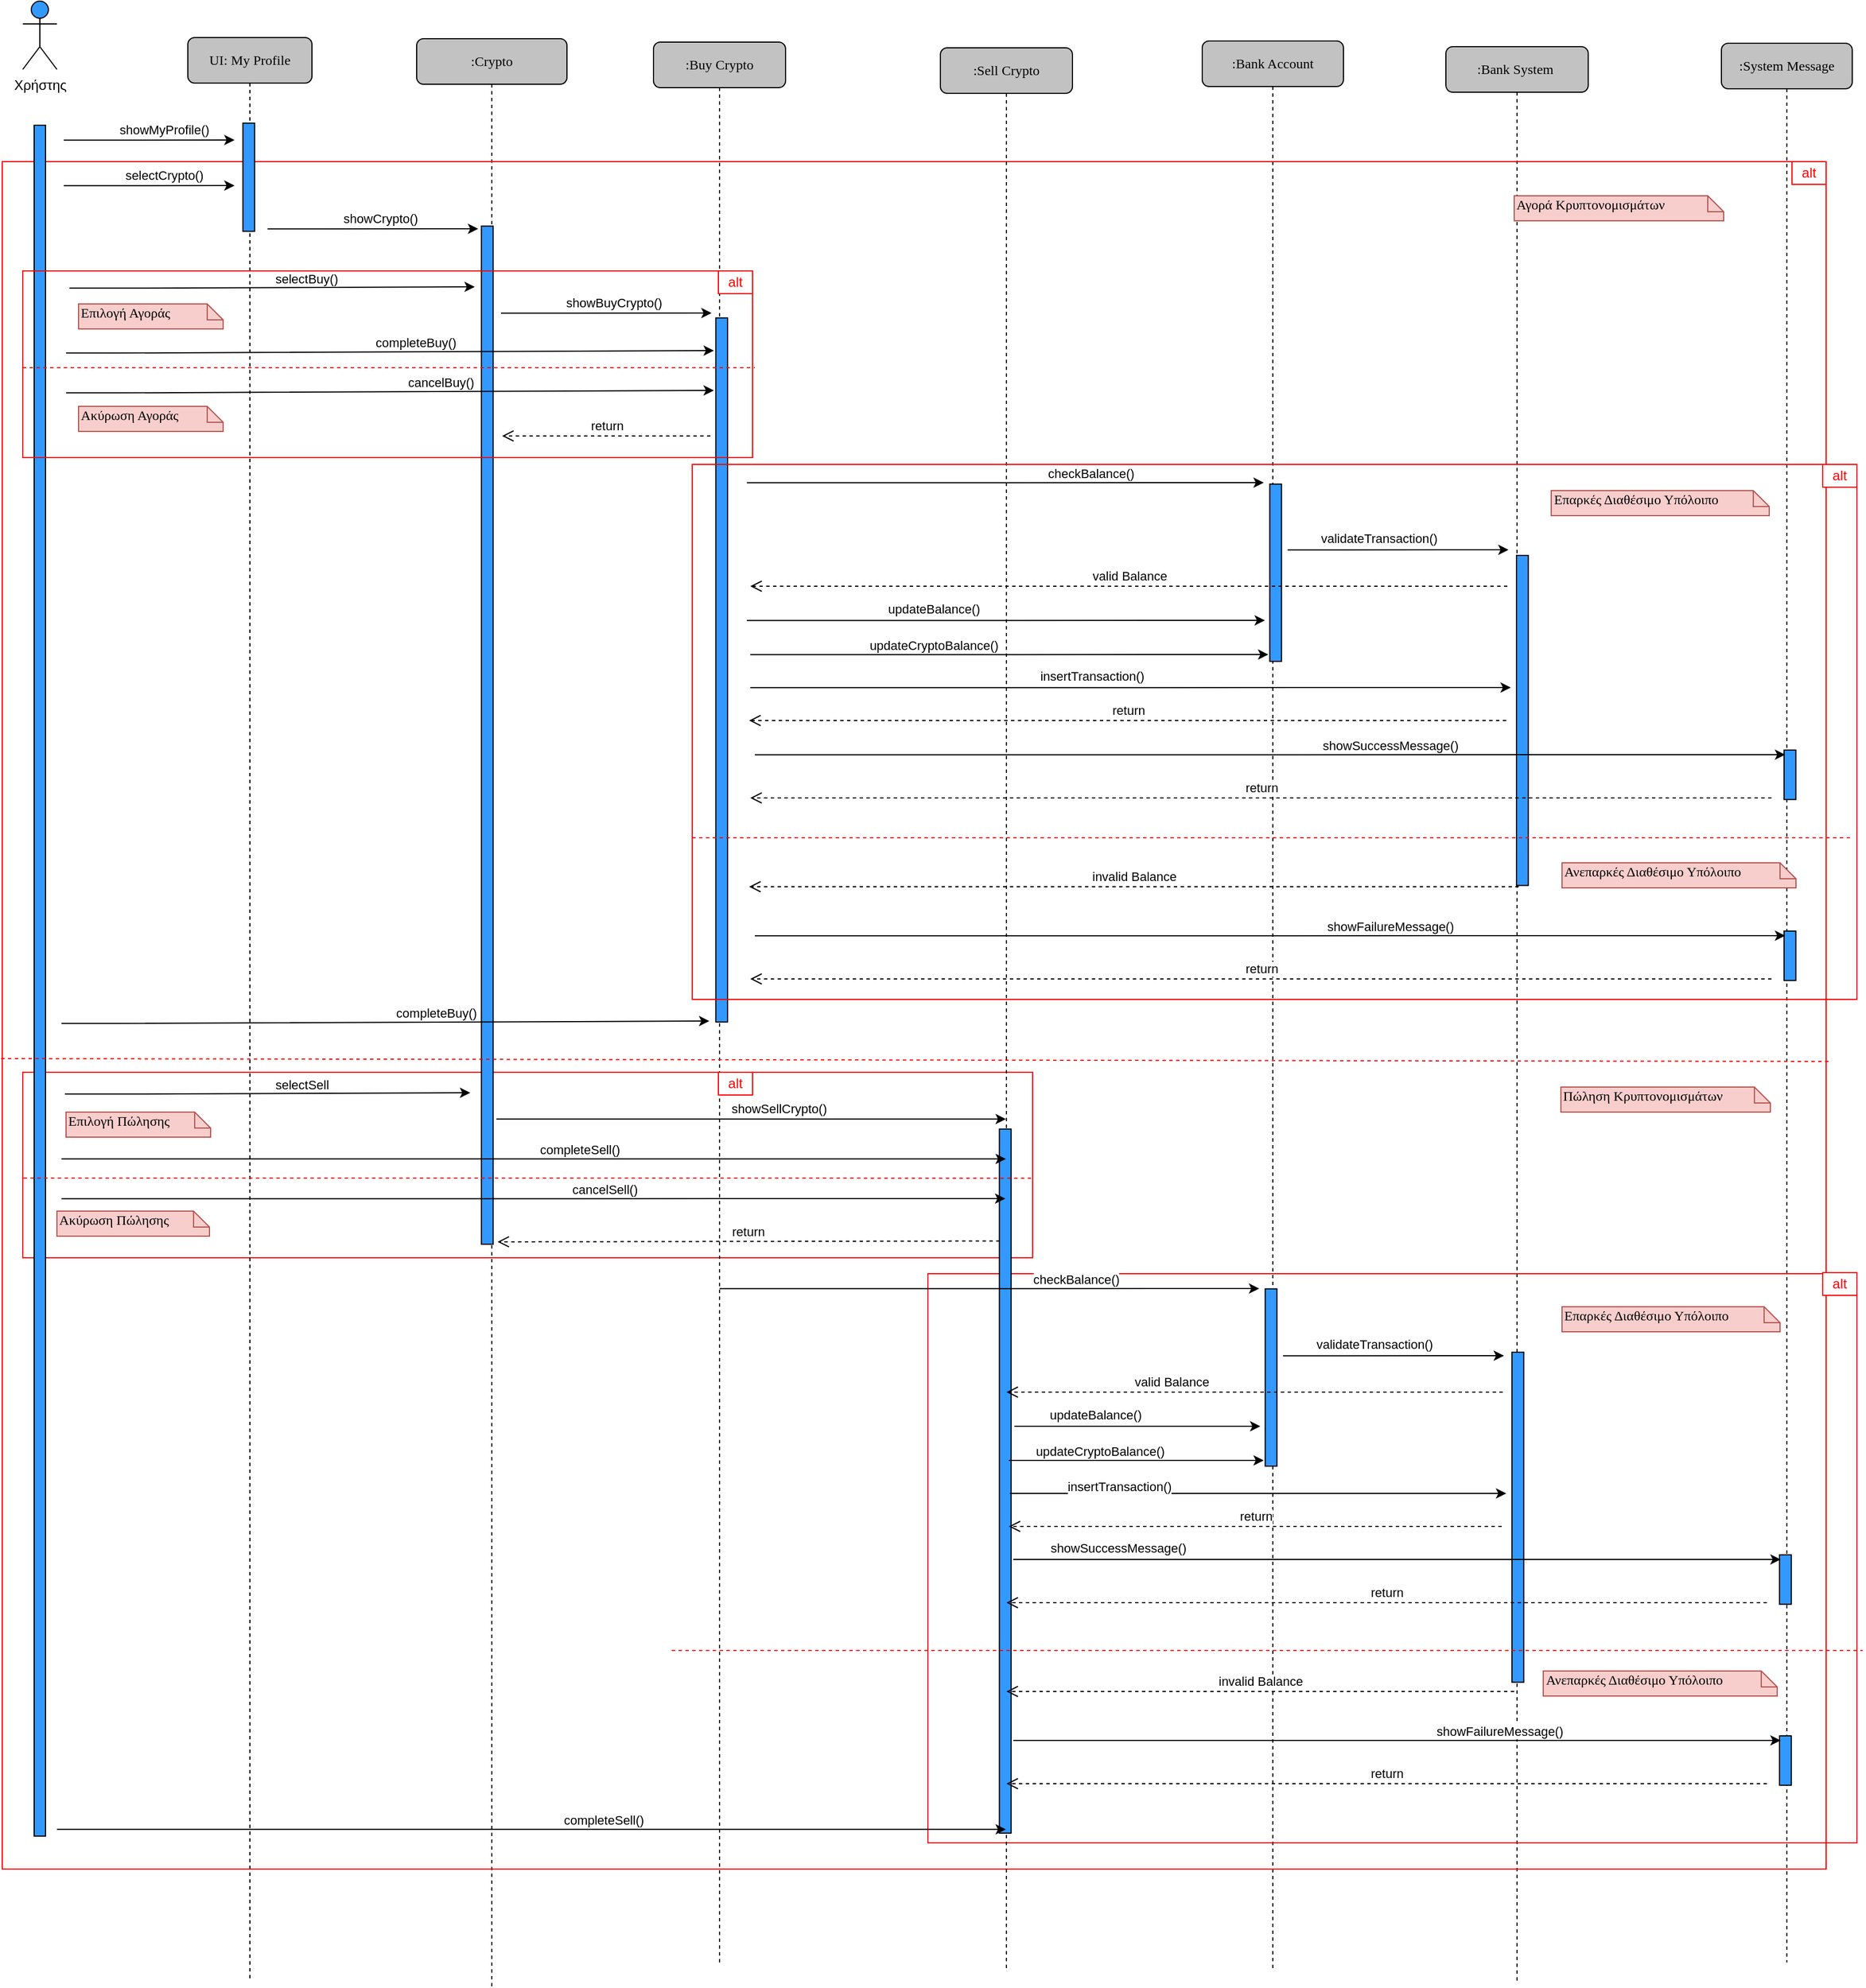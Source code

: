 <mxfile version="18.0.7" type="device"><diagram name="Page-1" id="13e1069c-82ec-6db2-03f1-153e76fe0fe0"><mxGraphModel dx="2066" dy="1265" grid="0" gridSize="10" guides="1" tooltips="1" connect="1" arrows="1" fold="1" page="0" pageScale="1" pageWidth="1100" pageHeight="850" background="none" math="0" shadow="0"><root><mxCell id="0"/><mxCell id="1" parent="0"/><mxCell id="IzQKCPGa3qGo2pPBu95K-225" value="" style="rounded=0;whiteSpace=wrap;html=1;fillColor=none;shadow=0;strokeColor=#FF0000;" parent="1" vertex="1"><mxGeometry x="104" y="1005" width="887" height="163" as="geometry"/></mxCell><mxCell id="r9DO_F_iBcvIoqcSVnVy-100" value="Χρήστης" style="shape=umlActor;verticalLabelPosition=bottom;verticalAlign=top;html=1;outlineConnect=0;fillColor=#3399FF;" parent="1" vertex="1"><mxGeometry x="104" y="64" width="30" height="60" as="geometry"/></mxCell><mxCell id="r9DO_F_iBcvIoqcSVnVy-105" value="UI: My Profile" style="shape=umlLifeline;perimeter=lifelinePerimeter;whiteSpace=wrap;html=1;container=1;collapsible=0;recursiveResize=0;outlineConnect=0;rounded=1;shadow=0;comic=0;labelBackgroundColor=none;strokeWidth=1;fontFamily=Verdana;fontSize=12;align=center;fillColor=#C2C2C2;" parent="1" vertex="1"><mxGeometry x="249" y="96" width="109" height="1708" as="geometry"/></mxCell><mxCell id="IzQKCPGa3qGo2pPBu95K-105" value="" style="endArrow=classic;html=1;rounded=0;" parent="r9DO_F_iBcvIoqcSVnVy-105" edge="1"><mxGeometry width="50" height="50" relative="1" as="geometry"><mxPoint x="70" y="168.15" as="sourcePoint"/><mxPoint x="255" y="168" as="targetPoint"/><Array as="points"><mxPoint x="118" y="168.15"/></Array></mxGeometry></mxCell><mxCell id="IzQKCPGa3qGo2pPBu95K-106" value="showCrypto()" style="edgeLabel;html=1;align=center;verticalAlign=middle;resizable=0;points=[];" parent="IzQKCPGa3qGo2pPBu95K-105" vertex="1" connectable="0"><mxGeometry x="0.136" y="2" relative="1" as="geometry"><mxPoint x="-6" y="-7" as="offset"/></mxGeometry></mxCell><mxCell id="IzQKCPGa3qGo2pPBu95K-110" value="" style="endArrow=classic;html=1;rounded=0;" parent="r9DO_F_iBcvIoqcSVnVy-105" edge="1"><mxGeometry width="50" height="50" relative="1" as="geometry"><mxPoint x="-104" y="220.15" as="sourcePoint"/><mxPoint x="252" y="219" as="targetPoint"/><Array as="points"><mxPoint x="-56" y="220.15"/></Array></mxGeometry></mxCell><mxCell id="IzQKCPGa3qGo2pPBu95K-111" value="selectBuy()" style="edgeLabel;html=1;align=center;verticalAlign=middle;resizable=0;points=[];" parent="IzQKCPGa3qGo2pPBu95K-110" vertex="1" connectable="0"><mxGeometry x="0.136" y="2" relative="1" as="geometry"><mxPoint x="6" y="-6" as="offset"/></mxGeometry></mxCell><mxCell id="xUHtidkTW_1M5ktOETjh-2" value=":Buy Crypto" style="shape=umlLifeline;perimeter=lifelinePerimeter;whiteSpace=wrap;html=1;container=1;collapsible=0;recursiveResize=0;outlineConnect=0;rounded=1;shadow=0;comic=0;labelBackgroundColor=none;strokeWidth=1;fontFamily=Verdana;fontSize=12;align=center;fillColor=#C2C2C2;" parent="1" vertex="1"><mxGeometry x="658" y="100" width="116" height="1688" as="geometry"/></mxCell><mxCell id="IzQKCPGa3qGo2pPBu95K-114" value="" style="rounded=0;whiteSpace=wrap;html=1;rotation=90;fillColor=#3399FF;" parent="xUHtidkTW_1M5ktOETjh-2" vertex="1"><mxGeometry x="-249.39" y="546.41" width="618.57" height="10.33" as="geometry"/></mxCell><mxCell id="xUHtidkTW_1M5ktOETjh-3" value=":Crypto" style="shape=umlLifeline;perimeter=lifelinePerimeter;whiteSpace=wrap;html=1;container=1;collapsible=0;recursiveResize=0;outlineConnect=0;rounded=1;shadow=0;comic=0;labelBackgroundColor=none;strokeWidth=1;fontFamily=Verdana;fontSize=12;align=center;fillColor=#C2C2C2;" parent="1" vertex="1"><mxGeometry x="450" y="97" width="132" height="1711" as="geometry"/></mxCell><mxCell id="IzQKCPGa3qGo2pPBu95K-109" value="" style="rounded=0;whiteSpace=wrap;html=1;rotation=90;fillColor=#3399FF;" parent="xUHtidkTW_1M5ktOETjh-3" vertex="1"><mxGeometry x="-385.23" y="606.71" width="894.45" height="10.33" as="geometry"/></mxCell><mxCell id="IzQKCPGa3qGo2pPBu95K-2" value=":Bank System&amp;nbsp;" style="shape=umlLifeline;perimeter=lifelinePerimeter;whiteSpace=wrap;html=1;container=1;collapsible=0;recursiveResize=0;outlineConnect=0;rounded=1;shadow=0;comic=0;labelBackgroundColor=none;strokeWidth=1;fontFamily=Verdana;fontSize=12;align=center;fillColor=#C2C2C2;" parent="1" vertex="1"><mxGeometry x="1354" y="104" width="125" height="1701" as="geometry"/></mxCell><mxCell id="IzQKCPGa3qGo2pPBu95K-122" value="" style="rounded=0;whiteSpace=wrap;html=1;rotation=90;fillColor=#3399FF;" parent="IzQKCPGa3qGo2pPBu95K-2" vertex="1"><mxGeometry x="-77.75" y="586.75" width="289.93" height="10.33" as="geometry"/></mxCell><mxCell id="IzQKCPGa3qGo2pPBu95K-6" value=":System Message" style="shape=umlLifeline;perimeter=lifelinePerimeter;whiteSpace=wrap;html=1;container=1;collapsible=0;recursiveResize=0;outlineConnect=0;rounded=1;shadow=0;comic=0;labelBackgroundColor=none;strokeWidth=1;fontFamily=Verdana;fontSize=12;align=center;fillColor=#C2C2C2;" parent="1" vertex="1"><mxGeometry x="1596" y="101" width="114.93" height="1686" as="geometry"/></mxCell><mxCell id="IzQKCPGa3qGo2pPBu95K-96" value=":Bank Account" style="shape=umlLifeline;perimeter=lifelinePerimeter;whiteSpace=wrap;html=1;container=1;collapsible=0;recursiveResize=0;outlineConnect=0;rounded=1;shadow=0;comic=0;labelBackgroundColor=none;strokeWidth=1;fontFamily=Verdana;fontSize=12;align=center;fillColor=#C2C2C2;" parent="1" vertex="1"><mxGeometry x="1140" y="99" width="124" height="1693" as="geometry"/></mxCell><mxCell id="IzQKCPGa3qGo2pPBu95K-119" value="" style="rounded=0;whiteSpace=wrap;html=1;rotation=90;fillColor=#3399FF;" parent="IzQKCPGa3qGo2pPBu95K-96" vertex="1"><mxGeometry x="-13.42" y="462" width="155.75" height="10.33" as="geometry"/></mxCell><mxCell id="IzQKCPGa3qGo2pPBu95K-125" value="" style="rounded=0;whiteSpace=wrap;html=1;rotation=90;fillColor=#3399FF;" parent="IzQKCPGa3qGo2pPBu95K-96" vertex="1"><mxGeometry x="494.5" y="798.5" width="43.42" height="10.33" as="geometry"/></mxCell><mxCell id="IzQKCPGa3qGo2pPBu95K-124" value="invalid Balance" style="html=1;verticalAlign=bottom;endArrow=open;dashed=1;endSize=8;rounded=0;" parent="IzQKCPGa3qGo2pPBu95K-96" edge="1"><mxGeometry relative="1" as="geometry"><mxPoint x="278" y="743" as="sourcePoint"/><mxPoint x="-398" y="743" as="targetPoint"/></mxGeometry></mxCell><mxCell id="IzQKCPGa3qGo2pPBu95K-127" value="" style="endArrow=classic;html=1;rounded=0;" parent="IzQKCPGa3qGo2pPBu95K-96" edge="1"><mxGeometry width="50" height="50" relative="1" as="geometry"><mxPoint x="-393" y="786.15" as="sourcePoint"/><mxPoint x="512" y="786" as="targetPoint"/><Array as="points"><mxPoint x="-345" y="786.15"/></Array></mxGeometry></mxCell><mxCell id="IzQKCPGa3qGo2pPBu95K-128" value="showFailureMessage()" style="edgeLabel;html=1;align=center;verticalAlign=middle;resizable=0;points=[];" parent="IzQKCPGa3qGo2pPBu95K-127" vertex="1" connectable="0"><mxGeometry x="0.136" y="2" relative="1" as="geometry"><mxPoint x="44" y="-6" as="offset"/></mxGeometry></mxCell><mxCell id="IzQKCPGa3qGo2pPBu95K-129" value="return" style="html=1;verticalAlign=bottom;endArrow=open;dashed=1;endSize=8;rounded=0;" parent="IzQKCPGa3qGo2pPBu95K-96" edge="1"><mxGeometry relative="1" as="geometry"><mxPoint x="500" y="824" as="sourcePoint"/><mxPoint x="-397" y="824" as="targetPoint"/></mxGeometry></mxCell><mxCell id="IzQKCPGa3qGo2pPBu95K-141" value="" style="rounded=0;whiteSpace=wrap;html=1;rotation=90;fillColor=#3399FF;" parent="IzQKCPGa3qGo2pPBu95K-96" vertex="1"><mxGeometry x="494.5" y="639.5" width="43.42" height="10.33" as="geometry"/></mxCell><mxCell id="IzQKCPGa3qGo2pPBu95K-142" value="" style="endArrow=classic;html=1;rounded=0;" parent="IzQKCPGa3qGo2pPBu95K-96" edge="1"><mxGeometry width="50" height="50" relative="1" as="geometry"><mxPoint x="-393" y="627.15" as="sourcePoint"/><mxPoint x="512" y="627" as="targetPoint"/><Array as="points"><mxPoint x="-345" y="627.15"/></Array></mxGeometry></mxCell><mxCell id="IzQKCPGa3qGo2pPBu95K-143" value="showSuccessMessage()" style="edgeLabel;html=1;align=center;verticalAlign=middle;resizable=0;points=[];" parent="IzQKCPGa3qGo2pPBu95K-142" vertex="1" connectable="0"><mxGeometry x="0.136" y="2" relative="1" as="geometry"><mxPoint x="44" y="-6" as="offset"/></mxGeometry></mxCell><mxCell id="IzQKCPGa3qGo2pPBu95K-144" value="return" style="html=1;verticalAlign=bottom;endArrow=open;dashed=1;endSize=8;rounded=0;" parent="IzQKCPGa3qGo2pPBu95K-96" edge="1"><mxGeometry relative="1" as="geometry"><mxPoint x="500" y="665" as="sourcePoint"/><mxPoint x="-397" y="665" as="targetPoint"/></mxGeometry></mxCell><mxCell id="IzQKCPGa3qGo2pPBu95K-220" value="" style="rounded=0;whiteSpace=wrap;html=1;fillColor=none;shadow=0;strokeColor=#FF0000;" parent="IzQKCPGa3qGo2pPBu95K-96" vertex="1"><mxGeometry x="-1054" y="106" width="1602" height="1500" as="geometry"/></mxCell><mxCell id="IzQKCPGa3qGo2pPBu95K-226" value="" style="rounded=0;whiteSpace=wrap;html=1;fillColor=none;shadow=0;strokeColor=#FF0000;" parent="IzQKCPGa3qGo2pPBu95K-96" vertex="1"><mxGeometry x="-241" y="1083" width="816" height="500" as="geometry"/></mxCell><mxCell id="IzQKCPGa3qGo2pPBu95K-97" value=":Sell Crypto" style="shape=umlLifeline;perimeter=lifelinePerimeter;whiteSpace=wrap;html=1;container=1;collapsible=0;recursiveResize=0;outlineConnect=0;rounded=1;shadow=0;comic=0;labelBackgroundColor=none;strokeWidth=1;fontFamily=Verdana;fontSize=12;align=center;fillColor=#C2C2C2;" parent="1" vertex="1"><mxGeometry x="910" y="105" width="116" height="1689" as="geometry"/></mxCell><mxCell id="IzQKCPGa3qGo2pPBu95K-185" value="" style="rounded=0;whiteSpace=wrap;html=1;rotation=90;fillColor=#3399FF;" parent="IzQKCPGa3qGo2pPBu95K-97" vertex="1"><mxGeometry x="-252.32" y="1254.0" width="618.57" height="10.33" as="geometry"/></mxCell><mxCell id="IzQKCPGa3qGo2pPBu95K-98" value="" style="rounded=0;whiteSpace=wrap;html=1;rotation=90;fillColor=#3399FF;" parent="1" vertex="1"><mxGeometry x="-632.52" y="919.57" width="1503.04" height="10" as="geometry"/></mxCell><mxCell id="IzQKCPGa3qGo2pPBu95K-99" value="" style="rounded=0;whiteSpace=wrap;html=1;rotation=90;fillColor=#3399FF;" parent="1" vertex="1"><mxGeometry x="254.99" y="213.54" width="95.03" height="10.33" as="geometry"/></mxCell><mxCell id="IzQKCPGa3qGo2pPBu95K-102" value="" style="endArrow=classic;html=1;rounded=0;" parent="1" edge="1"><mxGeometry width="50" height="50" relative="1" as="geometry"><mxPoint x="140" y="186.15" as="sourcePoint"/><mxPoint x="290" y="186" as="targetPoint"/><Array as="points"><mxPoint x="188" y="186.15"/></Array></mxGeometry></mxCell><mxCell id="IzQKCPGa3qGo2pPBu95K-103" value="showMyProfile()" style="edgeLabel;html=1;align=center;verticalAlign=middle;resizable=0;points=[];" parent="IzQKCPGa3qGo2pPBu95K-102" vertex="1" connectable="0"><mxGeometry x="0.136" y="2" relative="1" as="geometry"><mxPoint x="3" y="-7" as="offset"/></mxGeometry></mxCell><mxCell id="IzQKCPGa3qGo2pPBu95K-107" value="" style="endArrow=classic;html=1;rounded=0;" parent="1" edge="1"><mxGeometry width="50" height="50" relative="1" as="geometry"><mxPoint x="140" y="226.15" as="sourcePoint"/><mxPoint x="290" y="226" as="targetPoint"/><Array as="points"><mxPoint x="188" y="226.15"/></Array></mxGeometry></mxCell><mxCell id="IzQKCPGa3qGo2pPBu95K-108" value="selectCrypto()" style="edgeLabel;html=1;align=center;verticalAlign=middle;resizable=0;points=[];" parent="IzQKCPGa3qGo2pPBu95K-107" vertex="1" connectable="0"><mxGeometry x="0.136" y="2" relative="1" as="geometry"><mxPoint x="3" y="-7" as="offset"/></mxGeometry></mxCell><mxCell id="IzQKCPGa3qGo2pPBu95K-112" value="" style="endArrow=classic;html=1;rounded=0;" parent="1" edge="1"><mxGeometry width="50" height="50" relative="1" as="geometry"><mxPoint x="524" y="338.15" as="sourcePoint"/><mxPoint x="709" y="338" as="targetPoint"/><Array as="points"><mxPoint x="572" y="338.15"/></Array></mxGeometry></mxCell><mxCell id="IzQKCPGa3qGo2pPBu95K-113" value="showBuyCrypto()" style="edgeLabel;html=1;align=center;verticalAlign=middle;resizable=0;points=[];" parent="IzQKCPGa3qGo2pPBu95K-112" vertex="1" connectable="0"><mxGeometry x="0.136" y="2" relative="1" as="geometry"><mxPoint x="-6" y="-7" as="offset"/></mxGeometry></mxCell><mxCell id="IzQKCPGa3qGo2pPBu95K-115" value="" style="endArrow=classic;html=1;rounded=0;" parent="1" edge="1"><mxGeometry width="50" height="50" relative="1" as="geometry"><mxPoint x="142" y="373.15" as="sourcePoint"/><mxPoint x="711" y="371" as="targetPoint"/><Array as="points"><mxPoint x="190" y="373.15"/></Array></mxGeometry></mxCell><mxCell id="IzQKCPGa3qGo2pPBu95K-116" value="completeBuy()" style="edgeLabel;html=1;align=center;verticalAlign=middle;resizable=0;points=[];" parent="IzQKCPGa3qGo2pPBu95K-115" vertex="1" connectable="0"><mxGeometry x="0.136" y="2" relative="1" as="geometry"><mxPoint x="-16" y="-6" as="offset"/></mxGeometry></mxCell><mxCell id="IzQKCPGa3qGo2pPBu95K-117" value="" style="endArrow=classic;html=1;rounded=0;" parent="1" edge="1"><mxGeometry width="50" height="50" relative="1" as="geometry"><mxPoint x="740" y="487.15" as="sourcePoint"/><mxPoint x="1194" y="487" as="targetPoint"/><Array as="points"><mxPoint x="788" y="487.15"/></Array></mxGeometry></mxCell><mxCell id="IzQKCPGa3qGo2pPBu95K-118" value="checkBalance()" style="edgeLabel;html=1;align=center;verticalAlign=middle;resizable=0;points=[];" parent="IzQKCPGa3qGo2pPBu95K-117" vertex="1" connectable="0"><mxGeometry x="0.136" y="2" relative="1" as="geometry"><mxPoint x="44" y="-6" as="offset"/></mxGeometry></mxCell><mxCell id="IzQKCPGa3qGo2pPBu95K-123" value="valid Balance" style="html=1;verticalAlign=bottom;endArrow=open;dashed=1;endSize=8;rounded=0;" parent="1" edge="1"><mxGeometry relative="1" as="geometry"><mxPoint x="1408" y="578" as="sourcePoint"/><mxPoint x="743" y="578.0" as="targetPoint"/></mxGeometry></mxCell><mxCell id="IzQKCPGa3qGo2pPBu95K-132" value="" style="endArrow=classic;html=1;rounded=0;" parent="1" edge="1"><mxGeometry width="50" height="50" relative="1" as="geometry"><mxPoint x="1214.93" y="546.15" as="sourcePoint"/><mxPoint x="1409" y="546" as="targetPoint"/><Array as="points"><mxPoint x="1262.93" y="546.15"/></Array></mxGeometry></mxCell><mxCell id="IzQKCPGa3qGo2pPBu95K-133" value="validateTransaction()" style="edgeLabel;html=1;align=center;verticalAlign=middle;resizable=0;points=[];" parent="IzQKCPGa3qGo2pPBu95K-132" vertex="1" connectable="0"><mxGeometry x="0.136" y="2" relative="1" as="geometry"><mxPoint x="-30" y="-8" as="offset"/></mxGeometry></mxCell><mxCell id="IzQKCPGa3qGo2pPBu95K-134" value="" style="endArrow=classic;html=1;rounded=0;" parent="1" edge="1"><mxGeometry width="50" height="50" relative="1" as="geometry"><mxPoint x="740.0" y="608.15" as="sourcePoint"/><mxPoint x="1195" y="608" as="targetPoint"/><Array as="points"><mxPoint x="788" y="608.15"/></Array></mxGeometry></mxCell><mxCell id="IzQKCPGa3qGo2pPBu95K-135" value="updateBalance()" style="edgeLabel;html=1;align=center;verticalAlign=middle;resizable=0;points=[];" parent="IzQKCPGa3qGo2pPBu95K-134" vertex="1" connectable="0"><mxGeometry x="0.136" y="2" relative="1" as="geometry"><mxPoint x="-95" y="-8" as="offset"/></mxGeometry></mxCell><mxCell id="IzQKCPGa3qGo2pPBu95K-136" value="" style="endArrow=classic;html=1;rounded=0;" parent="1" edge="1"><mxGeometry width="50" height="50" relative="1" as="geometry"><mxPoint x="743.0" y="638.15" as="sourcePoint"/><mxPoint x="1198" y="638" as="targetPoint"/><Array as="points"><mxPoint x="791" y="638.15"/></Array></mxGeometry></mxCell><mxCell id="IzQKCPGa3qGo2pPBu95K-137" value="updateCryptoBalance()" style="edgeLabel;html=1;align=center;verticalAlign=middle;resizable=0;points=[];" parent="IzQKCPGa3qGo2pPBu95K-136" vertex="1" connectable="0"><mxGeometry x="0.136" y="2" relative="1" as="geometry"><mxPoint x="-98" y="-6" as="offset"/></mxGeometry></mxCell><mxCell id="IzQKCPGa3qGo2pPBu95K-138" value="" style="endArrow=classic;html=1;rounded=0;" parent="1" edge="1"><mxGeometry width="50" height="50" relative="1" as="geometry"><mxPoint x="743.0" y="667.15" as="sourcePoint"/><mxPoint x="1411" y="667" as="targetPoint"/><Array as="points"><mxPoint x="791" y="667.15"/></Array></mxGeometry></mxCell><mxCell id="IzQKCPGa3qGo2pPBu95K-139" value="insertTransaction()" style="edgeLabel;html=1;align=center;verticalAlign=middle;resizable=0;points=[];" parent="IzQKCPGa3qGo2pPBu95K-138" vertex="1" connectable="0"><mxGeometry x="0.136" y="2" relative="1" as="geometry"><mxPoint x="-80" y="-8" as="offset"/></mxGeometry></mxCell><mxCell id="IzQKCPGa3qGo2pPBu95K-140" value="return" style="html=1;verticalAlign=bottom;endArrow=open;dashed=1;endSize=8;rounded=0;" parent="1" edge="1"><mxGeometry relative="1" as="geometry"><mxPoint x="1407" y="696.0" as="sourcePoint"/><mxPoint x="742" y="696.0" as="targetPoint"/></mxGeometry></mxCell><mxCell id="IzQKCPGa3qGo2pPBu95K-145" value="" style="endArrow=classic;html=1;rounded=0;" parent="1" edge="1"><mxGeometry width="50" height="50" relative="1" as="geometry"><mxPoint x="142" y="408.15" as="sourcePoint"/><mxPoint x="711" y="406" as="targetPoint"/><Array as="points"><mxPoint x="190" y="408.15"/></Array></mxGeometry></mxCell><mxCell id="IzQKCPGa3qGo2pPBu95K-146" value="cancelBuy()" style="edgeLabel;html=1;align=center;verticalAlign=middle;resizable=0;points=[];" parent="IzQKCPGa3qGo2pPBu95K-145" vertex="1" connectable="0"><mxGeometry x="0.136" y="2" relative="1" as="geometry"><mxPoint x="6" y="-6" as="offset"/></mxGeometry></mxCell><mxCell id="IzQKCPGa3qGo2pPBu95K-130" value="" style="endArrow=classic;html=1;rounded=0;" parent="1" edge="1"><mxGeometry width="50" height="50" relative="1" as="geometry"><mxPoint x="138" y="962.15" as="sourcePoint"/><mxPoint x="707" y="960" as="targetPoint"/><Array as="points"><mxPoint x="186" y="962.15"/></Array></mxGeometry></mxCell><mxCell id="IzQKCPGa3qGo2pPBu95K-131" value="completeBuy()" style="edgeLabel;html=1;align=center;verticalAlign=middle;resizable=0;points=[];" parent="IzQKCPGa3qGo2pPBu95K-130" vertex="1" connectable="0"><mxGeometry x="0.136" y="2" relative="1" as="geometry"><mxPoint x="6" y="-6" as="offset"/></mxGeometry></mxCell><mxCell id="IzQKCPGa3qGo2pPBu95K-147" value="return" style="html=1;verticalAlign=bottom;endArrow=open;dashed=1;endSize=8;rounded=0;" parent="1" edge="1"><mxGeometry relative="1" as="geometry"><mxPoint x="708" y="446" as="sourcePoint"/><mxPoint x="525" y="446" as="targetPoint"/></mxGeometry></mxCell><mxCell id="IzQKCPGa3qGo2pPBu95K-183" value="" style="endArrow=classic;html=1;rounded=0;" parent="1" edge="1"><mxGeometry width="50" height="50" relative="1" as="geometry"><mxPoint x="141" y="1024.15" as="sourcePoint"/><mxPoint x="497" y="1023" as="targetPoint"/><Array as="points"><mxPoint x="189" y="1024.15"/></Array></mxGeometry></mxCell><mxCell id="IzQKCPGa3qGo2pPBu95K-184" value="selectSell" style="edgeLabel;html=1;align=center;verticalAlign=middle;resizable=0;points=[];" parent="IzQKCPGa3qGo2pPBu95K-183" vertex="1" connectable="0"><mxGeometry x="0.136" y="2" relative="1" as="geometry"><mxPoint x="6" y="-6" as="offset"/></mxGeometry></mxCell><mxCell id="IzQKCPGa3qGo2pPBu95K-186" value="" style="rounded=0;whiteSpace=wrap;html=1;rotation=90;fillColor=#3399FF;" parent="1" vertex="1"><mxGeometry x="1272.25" y="1390.75" width="289.93" height="10.33" as="geometry"/></mxCell><mxCell id="IzQKCPGa3qGo2pPBu95K-187" value="" style="rounded=0;whiteSpace=wrap;html=1;rotation=90;fillColor=#3399FF;" parent="1" vertex="1"><mxGeometry x="1122.58" y="1268" width="155.75" height="10.33" as="geometry"/></mxCell><mxCell id="IzQKCPGa3qGo2pPBu95K-188" value="" style="rounded=0;whiteSpace=wrap;html=1;rotation=90;fillColor=#3399FF;" parent="1" vertex="1"><mxGeometry x="1630.5" y="1604.5" width="43.42" height="10.33" as="geometry"/></mxCell><mxCell id="IzQKCPGa3qGo2pPBu95K-189" value="invalid Balance" style="html=1;verticalAlign=bottom;endArrow=open;dashed=1;endSize=8;rounded=0;" parent="1" edge="1" target="IzQKCPGa3qGo2pPBu95K-97"><mxGeometry relative="1" as="geometry"><mxPoint x="1414.0" y="1549" as="sourcePoint"/><mxPoint x="991" y="1552" as="targetPoint"/></mxGeometry></mxCell><mxCell id="IzQKCPGa3qGo2pPBu95K-190" value="" style="endArrow=classic;html=1;rounded=0;" parent="1" edge="1"><mxGeometry width="50" height="50" relative="1" as="geometry"><mxPoint x="974" y="1592" as="sourcePoint"/><mxPoint x="1648" y="1592" as="targetPoint"/><Array as="points"><mxPoint x="1081" y="1592"/></Array></mxGeometry></mxCell><mxCell id="IzQKCPGa3qGo2pPBu95K-191" value="showFailureMessage()" style="edgeLabel;html=1;align=center;verticalAlign=middle;resizable=0;points=[];" parent="IzQKCPGa3qGo2pPBu95K-190" vertex="1" connectable="0"><mxGeometry x="0.136" y="2" relative="1" as="geometry"><mxPoint x="44" y="-6" as="offset"/></mxGeometry></mxCell><mxCell id="IzQKCPGa3qGo2pPBu95K-192" value="return" style="html=1;verticalAlign=bottom;endArrow=open;dashed=1;endSize=8;rounded=0;" parent="1" edge="1" target="IzQKCPGa3qGo2pPBu95K-97"><mxGeometry relative="1" as="geometry"><mxPoint x="1636" y="1630" as="sourcePoint"/><mxPoint x="739" y="1630" as="targetPoint"/></mxGeometry></mxCell><mxCell id="IzQKCPGa3qGo2pPBu95K-193" value="" style="rounded=0;whiteSpace=wrap;html=1;rotation=90;fillColor=#3399FF;" parent="1" vertex="1"><mxGeometry x="1630.5" y="1445.5" width="43.42" height="10.33" as="geometry"/></mxCell><mxCell id="IzQKCPGa3qGo2pPBu95K-194" value="" style="endArrow=classic;html=1;rounded=0;" parent="1" edge="1"><mxGeometry width="50" height="50" relative="1" as="geometry"><mxPoint x="974" y="1433" as="sourcePoint"/><mxPoint x="1648" y="1433" as="targetPoint"/><Array as="points"/></mxGeometry></mxCell><mxCell id="IzQKCPGa3qGo2pPBu95K-195" value="showSuccessMessage()" style="edgeLabel;html=1;align=center;verticalAlign=middle;resizable=0;points=[];" parent="IzQKCPGa3qGo2pPBu95K-194" vertex="1" connectable="0"><mxGeometry x="0.136" y="2" relative="1" as="geometry"><mxPoint x="-291" y="-8" as="offset"/></mxGeometry></mxCell><mxCell id="IzQKCPGa3qGo2pPBu95K-196" value="return" style="html=1;verticalAlign=bottom;endArrow=open;dashed=1;endSize=8;rounded=0;" parent="1" edge="1" target="IzQKCPGa3qGo2pPBu95K-97"><mxGeometry relative="1" as="geometry"><mxPoint x="1636" y="1471" as="sourcePoint"/><mxPoint x="739" y="1471" as="targetPoint"/></mxGeometry></mxCell><mxCell id="IzQKCPGa3qGo2pPBu95K-197" value="" style="endArrow=classic;html=1;rounded=0;" parent="1" edge="1" target="IzQKCPGa3qGo2pPBu95K-97"><mxGeometry width="50" height="50" relative="1" as="geometry"><mxPoint x="520" y="1046.15" as="sourcePoint"/><mxPoint x="705" y="1046" as="targetPoint"/><Array as="points"><mxPoint x="568" y="1046.15"/></Array></mxGeometry></mxCell><mxCell id="IzQKCPGa3qGo2pPBu95K-198" value="showSellCrypto()" style="edgeLabel;html=1;align=center;verticalAlign=middle;resizable=0;points=[];" parent="IzQKCPGa3qGo2pPBu95K-197" vertex="1" connectable="0"><mxGeometry x="0.136" y="2" relative="1" as="geometry"><mxPoint x="-6" y="-7" as="offset"/></mxGeometry></mxCell><mxCell id="IzQKCPGa3qGo2pPBu95K-199" value="" style="endArrow=classic;html=1;rounded=0;" parent="1" edge="1" target="IzQKCPGa3qGo2pPBu95K-97"><mxGeometry width="50" height="50" relative="1" as="geometry"><mxPoint x="138" y="1081.15" as="sourcePoint"/><mxPoint x="707" y="1079" as="targetPoint"/><Array as="points"><mxPoint x="186" y="1081.15"/></Array></mxGeometry></mxCell><mxCell id="IzQKCPGa3qGo2pPBu95K-200" value="completeSell()" style="edgeLabel;html=1;align=center;verticalAlign=middle;resizable=0;points=[];" parent="IzQKCPGa3qGo2pPBu95K-199" vertex="1" connectable="0"><mxGeometry x="0.136" y="2" relative="1" as="geometry"><mxPoint x="-16" y="-6" as="offset"/></mxGeometry></mxCell><mxCell id="IzQKCPGa3qGo2pPBu95K-201" value="" style="endArrow=classic;html=1;rounded=0;" parent="1" edge="1" source="xUHtidkTW_1M5ktOETjh-2"><mxGeometry width="50" height="50" relative="1" as="geometry"><mxPoint x="736" y="1195.15" as="sourcePoint"/><mxPoint x="1190" y="1195" as="targetPoint"/><Array as="points"><mxPoint x="784" y="1195.15"/></Array></mxGeometry></mxCell><mxCell id="IzQKCPGa3qGo2pPBu95K-202" value="checkBalance()" style="edgeLabel;html=1;align=center;verticalAlign=middle;resizable=0;points=[];" parent="IzQKCPGa3qGo2pPBu95K-201" vertex="1" connectable="0"><mxGeometry x="0.136" y="2" relative="1" as="geometry"><mxPoint x="44" y="-6" as="offset"/></mxGeometry></mxCell><mxCell id="IzQKCPGa3qGo2pPBu95K-203" value="valid Balance" style="html=1;verticalAlign=bottom;endArrow=open;dashed=1;endSize=8;rounded=0;" parent="1" edge="1" target="IzQKCPGa3qGo2pPBu95K-97"><mxGeometry x="0.338" relative="1" as="geometry"><mxPoint x="1404.0" y="1286" as="sourcePoint"/><mxPoint x="739" y="1286" as="targetPoint"/><mxPoint as="offset"/></mxGeometry></mxCell><mxCell id="IzQKCPGa3qGo2pPBu95K-204" value="" style="endArrow=classic;html=1;rounded=0;" parent="1" edge="1"><mxGeometry width="50" height="50" relative="1" as="geometry"><mxPoint x="1210.93" y="1254.15" as="sourcePoint"/><mxPoint x="1405" y="1254" as="targetPoint"/><Array as="points"><mxPoint x="1258.93" y="1254.15"/></Array></mxGeometry></mxCell><mxCell id="IzQKCPGa3qGo2pPBu95K-205" value="validateTransaction()" style="edgeLabel;html=1;align=center;verticalAlign=middle;resizable=0;points=[];" parent="IzQKCPGa3qGo2pPBu95K-204" vertex="1" connectable="0"><mxGeometry x="0.136" y="2" relative="1" as="geometry"><mxPoint x="-30" y="-8" as="offset"/></mxGeometry></mxCell><mxCell id="IzQKCPGa3qGo2pPBu95K-206" value="" style="endArrow=classic;html=1;rounded=0;" parent="1" edge="1"><mxGeometry width="50" height="50" relative="1" as="geometry"><mxPoint x="975" y="1316" as="sourcePoint"/><mxPoint x="1191.0" y="1316" as="targetPoint"/><Array as="points"/></mxGeometry></mxCell><mxCell id="IzQKCPGa3qGo2pPBu95K-207" value="updateBalance()" style="edgeLabel;html=1;align=center;verticalAlign=middle;resizable=0;points=[];" parent="IzQKCPGa3qGo2pPBu95K-206" vertex="1" connectable="0"><mxGeometry x="0.136" y="2" relative="1" as="geometry"><mxPoint x="-52" y="-8" as="offset"/></mxGeometry></mxCell><mxCell id="IzQKCPGa3qGo2pPBu95K-208" value="" style="endArrow=classic;html=1;rounded=0;" parent="1" edge="1"><mxGeometry width="50" height="50" relative="1" as="geometry"><mxPoint x="970" y="1346" as="sourcePoint"/><mxPoint x="1194.0" y="1346" as="targetPoint"/><Array as="points"><mxPoint x="1022" y="1346"/></Array></mxGeometry></mxCell><mxCell id="IzQKCPGa3qGo2pPBu95K-209" value="updateCryptoBalance()" style="edgeLabel;html=1;align=center;verticalAlign=middle;resizable=0;points=[];" parent="IzQKCPGa3qGo2pPBu95K-208" vertex="1" connectable="0"><mxGeometry x="0.136" y="2" relative="1" as="geometry"><mxPoint x="-47" y="-6" as="offset"/></mxGeometry></mxCell><mxCell id="IzQKCPGa3qGo2pPBu95K-210" value="" style="endArrow=classic;html=1;rounded=0;" parent="1" edge="1"><mxGeometry width="50" height="50" relative="1" as="geometry"><mxPoint x="971" y="1375" as="sourcePoint"/><mxPoint x="1407" y="1375" as="targetPoint"/><Array as="points"/></mxGeometry></mxCell><mxCell id="IzQKCPGa3qGo2pPBu95K-211" value="insertTransaction()" style="edgeLabel;html=1;align=center;verticalAlign=middle;resizable=0;points=[];" parent="IzQKCPGa3qGo2pPBu95K-210" vertex="1" connectable="0"><mxGeometry x="0.136" y="2" relative="1" as="geometry"><mxPoint x="-152" y="-4" as="offset"/></mxGeometry></mxCell><mxCell id="IzQKCPGa3qGo2pPBu95K-212" value="return" style="html=1;verticalAlign=bottom;endArrow=open;dashed=1;endSize=8;rounded=0;" parent="1" edge="1"><mxGeometry relative="1" as="geometry"><mxPoint x="1403" y="1404" as="sourcePoint"/><mxPoint x="970" y="1404" as="targetPoint"/></mxGeometry></mxCell><mxCell id="IzQKCPGa3qGo2pPBu95K-213" value="" style="endArrow=classic;html=1;rounded=0;" parent="1" edge="1"><mxGeometry width="50" height="50" relative="1" as="geometry"><mxPoint x="138" y="1116.15" as="sourcePoint"/><mxPoint x="967" y="1116" as="targetPoint"/><Array as="points"><mxPoint x="186" y="1116.15"/></Array></mxGeometry></mxCell><mxCell id="IzQKCPGa3qGo2pPBu95K-214" value="cancelSell()" style="edgeLabel;html=1;align=center;verticalAlign=middle;resizable=0;points=[];" parent="IzQKCPGa3qGo2pPBu95K-213" vertex="1" connectable="0"><mxGeometry x="0.136" y="2" relative="1" as="geometry"><mxPoint x="6" y="-6" as="offset"/></mxGeometry></mxCell><mxCell id="IzQKCPGa3qGo2pPBu95K-215" value="" style="endArrow=classic;html=1;rounded=0;" parent="1" edge="1" target="IzQKCPGa3qGo2pPBu95K-97"><mxGeometry width="50" height="50" relative="1" as="geometry"><mxPoint x="134" y="1670.15" as="sourcePoint"/><mxPoint x="703" y="1668" as="targetPoint"/><Array as="points"><mxPoint x="182" y="1670.15"/></Array></mxGeometry></mxCell><mxCell id="IzQKCPGa3qGo2pPBu95K-216" value="completeSell()" style="edgeLabel;html=1;align=center;verticalAlign=middle;resizable=0;points=[];" parent="IzQKCPGa3qGo2pPBu95K-215" vertex="1" connectable="0"><mxGeometry x="0.136" y="2" relative="1" as="geometry"><mxPoint x="6" y="-6" as="offset"/></mxGeometry></mxCell><mxCell id="IzQKCPGa3qGo2pPBu95K-217" value="return" style="html=1;verticalAlign=bottom;endArrow=open;dashed=1;endSize=8;rounded=0;exitX=0.159;exitY=0.981;exitDx=0;exitDy=0;exitPerimeter=0;" parent="1" edge="1" source="IzQKCPGa3qGo2pPBu95K-185"><mxGeometry relative="1" as="geometry"><mxPoint x="704" y="1154" as="sourcePoint"/><mxPoint x="521" y="1154" as="targetPoint"/></mxGeometry></mxCell><mxCell id="IzQKCPGa3qGo2pPBu95K-221" value="" style="endArrow=none;dashed=1;html=1;rounded=0;exitX=0.001;exitY=0.706;exitDx=0;exitDy=0;exitPerimeter=0;strokeColor=#FF0000;entryX=1.002;entryY=0.527;entryDx=0;entryDy=0;entryPerimeter=0;" parent="1" target="IzQKCPGa3qGo2pPBu95K-220" edge="1"><mxGeometry width="50" height="50" relative="1" as="geometry"><mxPoint x="85.004" y="992.998" as="sourcePoint"/><mxPoint x="1218.34" y="992.998" as="targetPoint"/></mxGeometry></mxCell><mxCell id="IzQKCPGa3qGo2pPBu95K-222" value="&lt;font color=&quot;#ff0000&quot;&gt;alt&lt;/font&gt;" style="rounded=0;whiteSpace=wrap;html=1;shadow=0;fillColor=default;strokeColor=#FF0000;" parent="1" vertex="1"><mxGeometry x="1658" y="205" width="30" height="20" as="geometry"/></mxCell><mxCell id="IzQKCPGa3qGo2pPBu95K-223" value="" style="rounded=0;whiteSpace=wrap;html=1;fillColor=none;shadow=0;strokeColor=#FF0000;" parent="1" vertex="1"><mxGeometry x="104" y="301" width="641" height="164" as="geometry"/></mxCell><mxCell id="IzQKCPGa3qGo2pPBu95K-224" value="" style="rounded=0;whiteSpace=wrap;html=1;fillColor=none;shadow=0;strokeColor=#FF0000;" parent="1" vertex="1"><mxGeometry x="692" y="471" width="1023" height="470" as="geometry"/></mxCell><mxCell id="IzQKCPGa3qGo2pPBu95K-227" value="&lt;font color=&quot;#ff0000&quot;&gt;alt&lt;/font&gt;" style="rounded=0;whiteSpace=wrap;html=1;shadow=0;fillColor=default;strokeColor=#FF0000;" parent="1" vertex="1"><mxGeometry x="715" y="301" width="30" height="20" as="geometry"/></mxCell><mxCell id="IzQKCPGa3qGo2pPBu95K-228" value="&lt;font color=&quot;#ff0000&quot;&gt;alt&lt;/font&gt;" style="rounded=0;whiteSpace=wrap;html=1;shadow=0;fillColor=default;strokeColor=#FF0000;" parent="1" vertex="1"><mxGeometry x="1685" y="471" width="30" height="20" as="geometry"/></mxCell><mxCell id="IzQKCPGa3qGo2pPBu95K-229" value="&lt;font color=&quot;#ff0000&quot;&gt;alt&lt;/font&gt;" style="rounded=0;whiteSpace=wrap;html=1;shadow=0;fillColor=default;strokeColor=#FF0000;" parent="1" vertex="1"><mxGeometry x="715" y="1005" width="30" height="20" as="geometry"/></mxCell><mxCell id="IzQKCPGa3qGo2pPBu95K-230" value="&lt;font color=&quot;#ff0000&quot;&gt;alt&lt;/font&gt;" style="rounded=0;whiteSpace=wrap;html=1;shadow=0;fillColor=default;strokeColor=#FF0000;" parent="1" vertex="1"><mxGeometry x="1685" y="1181" width="30" height="20" as="geometry"/></mxCell><mxCell id="IzQKCPGa3qGo2pPBu95K-235" value="" style="endArrow=none;dashed=1;html=1;rounded=0;exitX=0.001;exitY=0.706;exitDx=0;exitDy=0;exitPerimeter=0;strokeColor=#FF0000;entryX=0.999;entryY=0.571;entryDx=0;entryDy=0;entryPerimeter=0;" parent="1" target="IzQKCPGa3qGo2pPBu95K-225" edge="1"><mxGeometry width="50" height="50" relative="1" as="geometry"><mxPoint x="104.734" y="1097.998" as="sourcePoint"/><mxPoint x="752" y="1100" as="targetPoint"/></mxGeometry></mxCell><mxCell id="IzQKCPGa3qGo2pPBu95K-236" value="" style="endArrow=none;dashed=1;html=1;rounded=0;strokeColor=#FF0000;" parent="1" edge="1"><mxGeometry width="50" height="50" relative="1" as="geometry"><mxPoint x="104" y="386" as="sourcePoint"/><mxPoint x="747" y="386" as="targetPoint"/></mxGeometry></mxCell><mxCell id="IzQKCPGa3qGo2pPBu95K-237" value="" style="endArrow=none;dashed=1;html=1;rounded=0;exitX=0.001;exitY=0.706;exitDx=0;exitDy=0;exitPerimeter=0;strokeColor=#FF0000;entryX=0.994;entryY=0.698;entryDx=0;entryDy=0;entryPerimeter=0;" parent="1" target="IzQKCPGa3qGo2pPBu95K-224" edge="1"><mxGeometry width="50" height="50" relative="1" as="geometry"><mxPoint x="692.004" y="798.998" as="sourcePoint"/><mxPoint x="1331.629" y="799.073" as="targetPoint"/></mxGeometry></mxCell><mxCell id="IzQKCPGa3qGo2pPBu95K-238" value="" style="endArrow=none;dashed=1;html=1;rounded=0;exitX=0.001;exitY=0.706;exitDx=0;exitDy=0;exitPerimeter=0;strokeColor=#FF0000;" parent="1" edge="1"><mxGeometry width="50" height="50" relative="1" as="geometry"><mxPoint x="674.004" y="1512.998" as="sourcePoint"/><mxPoint x="1720" y="1513" as="targetPoint"/></mxGeometry></mxCell><mxCell id="IzQKCPGa3qGo2pPBu95K-240" value="Αγορά Κρυπτονομισμάτων" style="shape=note;whiteSpace=wrap;html=1;size=14;verticalAlign=top;align=left;spacingTop=-6;rounded=0;shadow=0;comic=0;labelBackgroundColor=none;strokeWidth=1;fontFamily=Verdana;fontSize=12;fillColor=#f8cecc;strokeColor=#b85450;" parent="1" vertex="1"><mxGeometry x="1414" y="235" width="184" height="22" as="geometry"/></mxCell><mxCell id="IzQKCPGa3qGo2pPBu95K-241" value="Πώληση Κρυπτονομισμάτων" style="shape=note;whiteSpace=wrap;html=1;size=14;verticalAlign=top;align=left;spacingTop=-6;rounded=0;shadow=0;comic=0;labelBackgroundColor=none;strokeWidth=1;fontFamily=Verdana;fontSize=12;fillColor=#f8cecc;strokeColor=#b85450;" parent="1" vertex="1"><mxGeometry x="1455" y="1018" width="184" height="22" as="geometry"/></mxCell><mxCell id="IzQKCPGa3qGo2pPBu95K-242" value="Ακύρωση Αγοράς" style="shape=note;whiteSpace=wrap;html=1;size=14;verticalAlign=top;align=left;spacingTop=-6;rounded=0;shadow=0;comic=0;labelBackgroundColor=none;strokeWidth=1;fontFamily=Verdana;fontSize=12;fillColor=#f8cecc;strokeColor=#b85450;" parent="1" vertex="1"><mxGeometry x="153" y="420" width="127" height="22" as="geometry"/></mxCell><mxCell id="IzQKCPGa3qGo2pPBu95K-243" value="Επιλογή Αγοράς" style="shape=note;whiteSpace=wrap;html=1;size=14;verticalAlign=top;align=left;spacingTop=-6;rounded=0;shadow=0;comic=0;labelBackgroundColor=none;strokeWidth=1;fontFamily=Verdana;fontSize=12;fillColor=#f8cecc;strokeColor=#b85450;" parent="1" vertex="1"><mxGeometry x="153" y="330" width="127" height="22" as="geometry"/></mxCell><mxCell id="IzQKCPGa3qGo2pPBu95K-244" value="Επιλογή Πώλησης" style="shape=note;whiteSpace=wrap;html=1;size=14;verticalAlign=top;align=left;spacingTop=-6;rounded=0;shadow=0;comic=0;labelBackgroundColor=none;strokeWidth=1;fontFamily=Verdana;fontSize=12;fillColor=#f8cecc;strokeColor=#b85450;" parent="1" vertex="1"><mxGeometry x="142" y="1040" width="127" height="22" as="geometry"/></mxCell><mxCell id="IzQKCPGa3qGo2pPBu95K-245" value="Ακύρωση Πώλησης" style="shape=note;whiteSpace=wrap;html=1;size=14;verticalAlign=top;align=left;spacingTop=-6;rounded=0;shadow=0;comic=0;labelBackgroundColor=none;strokeWidth=1;fontFamily=Verdana;fontSize=12;fillColor=#f8cecc;strokeColor=#b85450;" parent="1" vertex="1"><mxGeometry x="134" y="1127" width="134" height="22" as="geometry"/></mxCell><mxCell id="IzQKCPGa3qGo2pPBu95K-246" value="Επαρκές Διαθέσιμο Υπόλοιπο" style="shape=note;whiteSpace=wrap;html=1;size=14;verticalAlign=top;align=left;spacingTop=-6;rounded=0;shadow=0;comic=0;labelBackgroundColor=none;strokeWidth=1;fontFamily=Verdana;fontSize=12;fillColor=#f8cecc;strokeColor=#b85450;" parent="1" vertex="1"><mxGeometry x="1446.5" y="494" width="191.5" height="22" as="geometry"/></mxCell><mxCell id="IzQKCPGa3qGo2pPBu95K-247" value="Ανεπαρκές Διαθέσιμο Υπόλοιπο" style="shape=note;whiteSpace=wrap;html=1;size=14;verticalAlign=top;align=left;spacingTop=-6;rounded=0;shadow=0;comic=0;labelBackgroundColor=none;strokeWidth=1;fontFamily=Verdana;fontSize=12;fillColor=#f8cecc;strokeColor=#b85450;" parent="1" vertex="1"><mxGeometry x="1456" y="821" width="205.5" height="22" as="geometry"/></mxCell><mxCell id="IzQKCPGa3qGo2pPBu95K-248" value="Επαρκές Διαθέσιμο Υπόλοιπο" style="shape=note;whiteSpace=wrap;html=1;size=14;verticalAlign=top;align=left;spacingTop=-6;rounded=0;shadow=0;comic=0;labelBackgroundColor=none;strokeWidth=1;fontFamily=Verdana;fontSize=12;fillColor=#f8cecc;strokeColor=#b85450;" parent="1" vertex="1"><mxGeometry x="1456" y="1211" width="191.5" height="22" as="geometry"/></mxCell><mxCell id="IzQKCPGa3qGo2pPBu95K-249" value="Ανεπαρκές Διαθέσιμο Υπόλοιπο" style="shape=note;whiteSpace=wrap;html=1;size=14;verticalAlign=top;align=left;spacingTop=-6;rounded=0;shadow=0;comic=0;labelBackgroundColor=none;strokeWidth=1;fontFamily=Verdana;fontSize=12;fillColor=#f8cecc;strokeColor=#b85450;" parent="1" vertex="1"><mxGeometry x="1439.5" y="1531" width="205.5" height="22" as="geometry"/></mxCell></root></mxGraphModel></diagram></mxfile>